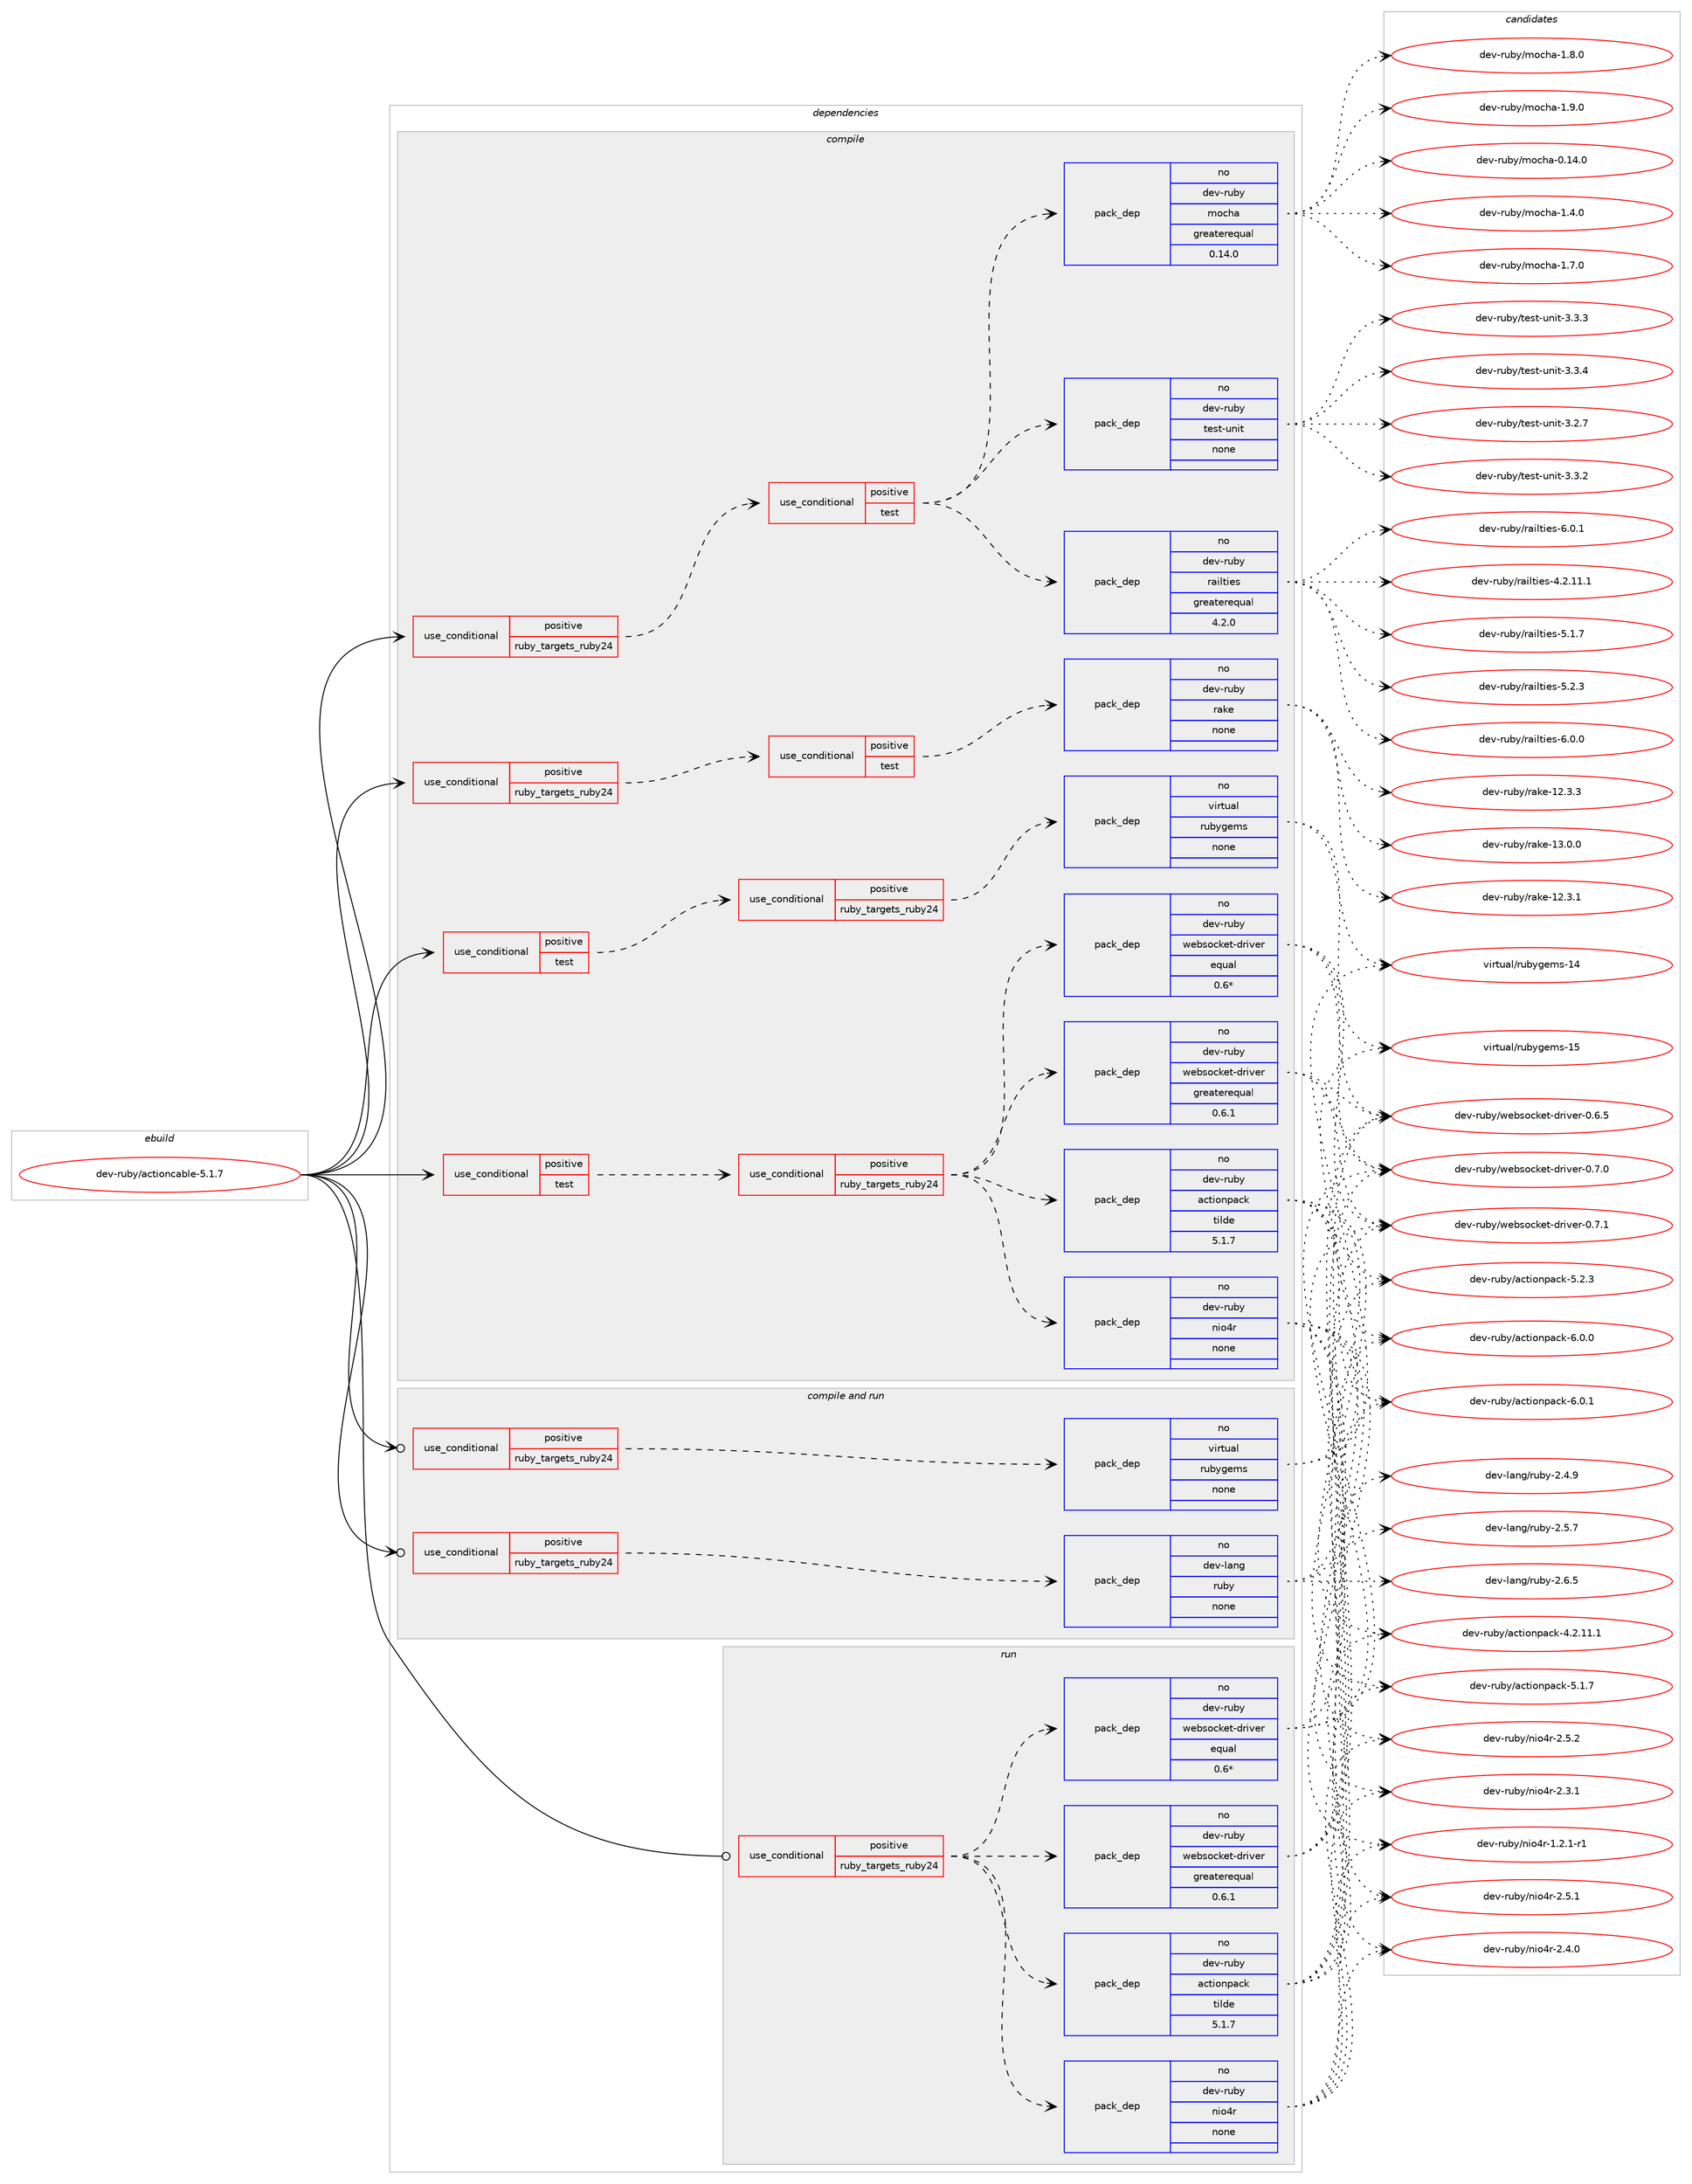 digraph prolog {

# *************
# Graph options
# *************

newrank=true;
concentrate=true;
compound=true;
graph [rankdir=LR,fontname=Helvetica,fontsize=10,ranksep=1.5];#, ranksep=2.5, nodesep=0.2];
edge  [arrowhead=vee];
node  [fontname=Helvetica,fontsize=10];

# **********
# The ebuild
# **********

subgraph cluster_leftcol {
color=gray;
rank=same;
label=<<i>ebuild</i>>;
id [label="dev-ruby/actioncable-5.1.7", color=red, width=4, href="../dev-ruby/actioncable-5.1.7.svg"];
}

# ****************
# The dependencies
# ****************

subgraph cluster_midcol {
color=gray;
label=<<i>dependencies</i>>;
subgraph cluster_compile {
fillcolor="#eeeeee";
style=filled;
label=<<i>compile</i>>;
subgraph cond156799 {
dependency673867 [label=<<TABLE BORDER="0" CELLBORDER="1" CELLSPACING="0" CELLPADDING="4"><TR><TD ROWSPAN="3" CELLPADDING="10">use_conditional</TD></TR><TR><TD>positive</TD></TR><TR><TD>ruby_targets_ruby24</TD></TR></TABLE>>, shape=none, color=red];
subgraph cond156800 {
dependency673868 [label=<<TABLE BORDER="0" CELLBORDER="1" CELLSPACING="0" CELLPADDING="4"><TR><TD ROWSPAN="3" CELLPADDING="10">use_conditional</TD></TR><TR><TD>positive</TD></TR><TR><TD>test</TD></TR></TABLE>>, shape=none, color=red];
subgraph pack505162 {
dependency673869 [label=<<TABLE BORDER="0" CELLBORDER="1" CELLSPACING="0" CELLPADDING="4" WIDTH="220"><TR><TD ROWSPAN="6" CELLPADDING="30">pack_dep</TD></TR><TR><TD WIDTH="110">no</TD></TR><TR><TD>dev-ruby</TD></TR><TR><TD>railties</TD></TR><TR><TD>greaterequal</TD></TR><TR><TD>4.2.0</TD></TR></TABLE>>, shape=none, color=blue];
}
dependency673868:e -> dependency673869:w [weight=20,style="dashed",arrowhead="vee"];
subgraph pack505163 {
dependency673870 [label=<<TABLE BORDER="0" CELLBORDER="1" CELLSPACING="0" CELLPADDING="4" WIDTH="220"><TR><TD ROWSPAN="6" CELLPADDING="30">pack_dep</TD></TR><TR><TD WIDTH="110">no</TD></TR><TR><TD>dev-ruby</TD></TR><TR><TD>test-unit</TD></TR><TR><TD>none</TD></TR><TR><TD></TD></TR></TABLE>>, shape=none, color=blue];
}
dependency673868:e -> dependency673870:w [weight=20,style="dashed",arrowhead="vee"];
subgraph pack505164 {
dependency673871 [label=<<TABLE BORDER="0" CELLBORDER="1" CELLSPACING="0" CELLPADDING="4" WIDTH="220"><TR><TD ROWSPAN="6" CELLPADDING="30">pack_dep</TD></TR><TR><TD WIDTH="110">no</TD></TR><TR><TD>dev-ruby</TD></TR><TR><TD>mocha</TD></TR><TR><TD>greaterequal</TD></TR><TR><TD>0.14.0</TD></TR></TABLE>>, shape=none, color=blue];
}
dependency673868:e -> dependency673871:w [weight=20,style="dashed",arrowhead="vee"];
}
dependency673867:e -> dependency673868:w [weight=20,style="dashed",arrowhead="vee"];
}
id:e -> dependency673867:w [weight=20,style="solid",arrowhead="vee"];
subgraph cond156801 {
dependency673872 [label=<<TABLE BORDER="0" CELLBORDER="1" CELLSPACING="0" CELLPADDING="4"><TR><TD ROWSPAN="3" CELLPADDING="10">use_conditional</TD></TR><TR><TD>positive</TD></TR><TR><TD>ruby_targets_ruby24</TD></TR></TABLE>>, shape=none, color=red];
subgraph cond156802 {
dependency673873 [label=<<TABLE BORDER="0" CELLBORDER="1" CELLSPACING="0" CELLPADDING="4"><TR><TD ROWSPAN="3" CELLPADDING="10">use_conditional</TD></TR><TR><TD>positive</TD></TR><TR><TD>test</TD></TR></TABLE>>, shape=none, color=red];
subgraph pack505165 {
dependency673874 [label=<<TABLE BORDER="0" CELLBORDER="1" CELLSPACING="0" CELLPADDING="4" WIDTH="220"><TR><TD ROWSPAN="6" CELLPADDING="30">pack_dep</TD></TR><TR><TD WIDTH="110">no</TD></TR><TR><TD>dev-ruby</TD></TR><TR><TD>rake</TD></TR><TR><TD>none</TD></TR><TR><TD></TD></TR></TABLE>>, shape=none, color=blue];
}
dependency673873:e -> dependency673874:w [weight=20,style="dashed",arrowhead="vee"];
}
dependency673872:e -> dependency673873:w [weight=20,style="dashed",arrowhead="vee"];
}
id:e -> dependency673872:w [weight=20,style="solid",arrowhead="vee"];
subgraph cond156803 {
dependency673875 [label=<<TABLE BORDER="0" CELLBORDER="1" CELLSPACING="0" CELLPADDING="4"><TR><TD ROWSPAN="3" CELLPADDING="10">use_conditional</TD></TR><TR><TD>positive</TD></TR><TR><TD>test</TD></TR></TABLE>>, shape=none, color=red];
subgraph cond156804 {
dependency673876 [label=<<TABLE BORDER="0" CELLBORDER="1" CELLSPACING="0" CELLPADDING="4"><TR><TD ROWSPAN="3" CELLPADDING="10">use_conditional</TD></TR><TR><TD>positive</TD></TR><TR><TD>ruby_targets_ruby24</TD></TR></TABLE>>, shape=none, color=red];
subgraph pack505166 {
dependency673877 [label=<<TABLE BORDER="0" CELLBORDER="1" CELLSPACING="0" CELLPADDING="4" WIDTH="220"><TR><TD ROWSPAN="6" CELLPADDING="30">pack_dep</TD></TR><TR><TD WIDTH="110">no</TD></TR><TR><TD>dev-ruby</TD></TR><TR><TD>actionpack</TD></TR><TR><TD>tilde</TD></TR><TR><TD>5.1.7</TD></TR></TABLE>>, shape=none, color=blue];
}
dependency673876:e -> dependency673877:w [weight=20,style="dashed",arrowhead="vee"];
subgraph pack505167 {
dependency673878 [label=<<TABLE BORDER="0" CELLBORDER="1" CELLSPACING="0" CELLPADDING="4" WIDTH="220"><TR><TD ROWSPAN="6" CELLPADDING="30">pack_dep</TD></TR><TR><TD WIDTH="110">no</TD></TR><TR><TD>dev-ruby</TD></TR><TR><TD>nio4r</TD></TR><TR><TD>none</TD></TR><TR><TD></TD></TR></TABLE>>, shape=none, color=blue];
}
dependency673876:e -> dependency673878:w [weight=20,style="dashed",arrowhead="vee"];
subgraph pack505168 {
dependency673879 [label=<<TABLE BORDER="0" CELLBORDER="1" CELLSPACING="0" CELLPADDING="4" WIDTH="220"><TR><TD ROWSPAN="6" CELLPADDING="30">pack_dep</TD></TR><TR><TD WIDTH="110">no</TD></TR><TR><TD>dev-ruby</TD></TR><TR><TD>websocket-driver</TD></TR><TR><TD>greaterequal</TD></TR><TR><TD>0.6.1</TD></TR></TABLE>>, shape=none, color=blue];
}
dependency673876:e -> dependency673879:w [weight=20,style="dashed",arrowhead="vee"];
subgraph pack505169 {
dependency673880 [label=<<TABLE BORDER="0" CELLBORDER="1" CELLSPACING="0" CELLPADDING="4" WIDTH="220"><TR><TD ROWSPAN="6" CELLPADDING="30">pack_dep</TD></TR><TR><TD WIDTH="110">no</TD></TR><TR><TD>dev-ruby</TD></TR><TR><TD>websocket-driver</TD></TR><TR><TD>equal</TD></TR><TR><TD>0.6*</TD></TR></TABLE>>, shape=none, color=blue];
}
dependency673876:e -> dependency673880:w [weight=20,style="dashed",arrowhead="vee"];
}
dependency673875:e -> dependency673876:w [weight=20,style="dashed",arrowhead="vee"];
}
id:e -> dependency673875:w [weight=20,style="solid",arrowhead="vee"];
subgraph cond156805 {
dependency673881 [label=<<TABLE BORDER="0" CELLBORDER="1" CELLSPACING="0" CELLPADDING="4"><TR><TD ROWSPAN="3" CELLPADDING="10">use_conditional</TD></TR><TR><TD>positive</TD></TR><TR><TD>test</TD></TR></TABLE>>, shape=none, color=red];
subgraph cond156806 {
dependency673882 [label=<<TABLE BORDER="0" CELLBORDER="1" CELLSPACING="0" CELLPADDING="4"><TR><TD ROWSPAN="3" CELLPADDING="10">use_conditional</TD></TR><TR><TD>positive</TD></TR><TR><TD>ruby_targets_ruby24</TD></TR></TABLE>>, shape=none, color=red];
subgraph pack505170 {
dependency673883 [label=<<TABLE BORDER="0" CELLBORDER="1" CELLSPACING="0" CELLPADDING="4" WIDTH="220"><TR><TD ROWSPAN="6" CELLPADDING="30">pack_dep</TD></TR><TR><TD WIDTH="110">no</TD></TR><TR><TD>virtual</TD></TR><TR><TD>rubygems</TD></TR><TR><TD>none</TD></TR><TR><TD></TD></TR></TABLE>>, shape=none, color=blue];
}
dependency673882:e -> dependency673883:w [weight=20,style="dashed",arrowhead="vee"];
}
dependency673881:e -> dependency673882:w [weight=20,style="dashed",arrowhead="vee"];
}
id:e -> dependency673881:w [weight=20,style="solid",arrowhead="vee"];
}
subgraph cluster_compileandrun {
fillcolor="#eeeeee";
style=filled;
label=<<i>compile and run</i>>;
subgraph cond156807 {
dependency673884 [label=<<TABLE BORDER="0" CELLBORDER="1" CELLSPACING="0" CELLPADDING="4"><TR><TD ROWSPAN="3" CELLPADDING="10">use_conditional</TD></TR><TR><TD>positive</TD></TR><TR><TD>ruby_targets_ruby24</TD></TR></TABLE>>, shape=none, color=red];
subgraph pack505171 {
dependency673885 [label=<<TABLE BORDER="0" CELLBORDER="1" CELLSPACING="0" CELLPADDING="4" WIDTH="220"><TR><TD ROWSPAN="6" CELLPADDING="30">pack_dep</TD></TR><TR><TD WIDTH="110">no</TD></TR><TR><TD>dev-lang</TD></TR><TR><TD>ruby</TD></TR><TR><TD>none</TD></TR><TR><TD></TD></TR></TABLE>>, shape=none, color=blue];
}
dependency673884:e -> dependency673885:w [weight=20,style="dashed",arrowhead="vee"];
}
id:e -> dependency673884:w [weight=20,style="solid",arrowhead="odotvee"];
subgraph cond156808 {
dependency673886 [label=<<TABLE BORDER="0" CELLBORDER="1" CELLSPACING="0" CELLPADDING="4"><TR><TD ROWSPAN="3" CELLPADDING="10">use_conditional</TD></TR><TR><TD>positive</TD></TR><TR><TD>ruby_targets_ruby24</TD></TR></TABLE>>, shape=none, color=red];
subgraph pack505172 {
dependency673887 [label=<<TABLE BORDER="0" CELLBORDER="1" CELLSPACING="0" CELLPADDING="4" WIDTH="220"><TR><TD ROWSPAN="6" CELLPADDING="30">pack_dep</TD></TR><TR><TD WIDTH="110">no</TD></TR><TR><TD>virtual</TD></TR><TR><TD>rubygems</TD></TR><TR><TD>none</TD></TR><TR><TD></TD></TR></TABLE>>, shape=none, color=blue];
}
dependency673886:e -> dependency673887:w [weight=20,style="dashed",arrowhead="vee"];
}
id:e -> dependency673886:w [weight=20,style="solid",arrowhead="odotvee"];
}
subgraph cluster_run {
fillcolor="#eeeeee";
style=filled;
label=<<i>run</i>>;
subgraph cond156809 {
dependency673888 [label=<<TABLE BORDER="0" CELLBORDER="1" CELLSPACING="0" CELLPADDING="4"><TR><TD ROWSPAN="3" CELLPADDING="10">use_conditional</TD></TR><TR><TD>positive</TD></TR><TR><TD>ruby_targets_ruby24</TD></TR></TABLE>>, shape=none, color=red];
subgraph pack505173 {
dependency673889 [label=<<TABLE BORDER="0" CELLBORDER="1" CELLSPACING="0" CELLPADDING="4" WIDTH="220"><TR><TD ROWSPAN="6" CELLPADDING="30">pack_dep</TD></TR><TR><TD WIDTH="110">no</TD></TR><TR><TD>dev-ruby</TD></TR><TR><TD>actionpack</TD></TR><TR><TD>tilde</TD></TR><TR><TD>5.1.7</TD></TR></TABLE>>, shape=none, color=blue];
}
dependency673888:e -> dependency673889:w [weight=20,style="dashed",arrowhead="vee"];
subgraph pack505174 {
dependency673890 [label=<<TABLE BORDER="0" CELLBORDER="1" CELLSPACING="0" CELLPADDING="4" WIDTH="220"><TR><TD ROWSPAN="6" CELLPADDING="30">pack_dep</TD></TR><TR><TD WIDTH="110">no</TD></TR><TR><TD>dev-ruby</TD></TR><TR><TD>nio4r</TD></TR><TR><TD>none</TD></TR><TR><TD></TD></TR></TABLE>>, shape=none, color=blue];
}
dependency673888:e -> dependency673890:w [weight=20,style="dashed",arrowhead="vee"];
subgraph pack505175 {
dependency673891 [label=<<TABLE BORDER="0" CELLBORDER="1" CELLSPACING="0" CELLPADDING="4" WIDTH="220"><TR><TD ROWSPAN="6" CELLPADDING="30">pack_dep</TD></TR><TR><TD WIDTH="110">no</TD></TR><TR><TD>dev-ruby</TD></TR><TR><TD>websocket-driver</TD></TR><TR><TD>greaterequal</TD></TR><TR><TD>0.6.1</TD></TR></TABLE>>, shape=none, color=blue];
}
dependency673888:e -> dependency673891:w [weight=20,style="dashed",arrowhead="vee"];
subgraph pack505176 {
dependency673892 [label=<<TABLE BORDER="0" CELLBORDER="1" CELLSPACING="0" CELLPADDING="4" WIDTH="220"><TR><TD ROWSPAN="6" CELLPADDING="30">pack_dep</TD></TR><TR><TD WIDTH="110">no</TD></TR><TR><TD>dev-ruby</TD></TR><TR><TD>websocket-driver</TD></TR><TR><TD>equal</TD></TR><TR><TD>0.6*</TD></TR></TABLE>>, shape=none, color=blue];
}
dependency673888:e -> dependency673892:w [weight=20,style="dashed",arrowhead="vee"];
}
id:e -> dependency673888:w [weight=20,style="solid",arrowhead="odot"];
}
}

# **************
# The candidates
# **************

subgraph cluster_choices {
rank=same;
color=gray;
label=<<i>candidates</i>>;

subgraph choice505162 {
color=black;
nodesep=1;
choice10010111845114117981214711497105108116105101115455246504649494649 [label="dev-ruby/railties-4.2.11.1", color=red, width=4,href="../dev-ruby/railties-4.2.11.1.svg"];
choice10010111845114117981214711497105108116105101115455346494655 [label="dev-ruby/railties-5.1.7", color=red, width=4,href="../dev-ruby/railties-5.1.7.svg"];
choice10010111845114117981214711497105108116105101115455346504651 [label="dev-ruby/railties-5.2.3", color=red, width=4,href="../dev-ruby/railties-5.2.3.svg"];
choice10010111845114117981214711497105108116105101115455446484648 [label="dev-ruby/railties-6.0.0", color=red, width=4,href="../dev-ruby/railties-6.0.0.svg"];
choice10010111845114117981214711497105108116105101115455446484649 [label="dev-ruby/railties-6.0.1", color=red, width=4,href="../dev-ruby/railties-6.0.1.svg"];
dependency673869:e -> choice10010111845114117981214711497105108116105101115455246504649494649:w [style=dotted,weight="100"];
dependency673869:e -> choice10010111845114117981214711497105108116105101115455346494655:w [style=dotted,weight="100"];
dependency673869:e -> choice10010111845114117981214711497105108116105101115455346504651:w [style=dotted,weight="100"];
dependency673869:e -> choice10010111845114117981214711497105108116105101115455446484648:w [style=dotted,weight="100"];
dependency673869:e -> choice10010111845114117981214711497105108116105101115455446484649:w [style=dotted,weight="100"];
}
subgraph choice505163 {
color=black;
nodesep=1;
choice10010111845114117981214711610111511645117110105116455146504655 [label="dev-ruby/test-unit-3.2.7", color=red, width=4,href="../dev-ruby/test-unit-3.2.7.svg"];
choice10010111845114117981214711610111511645117110105116455146514650 [label="dev-ruby/test-unit-3.3.2", color=red, width=4,href="../dev-ruby/test-unit-3.3.2.svg"];
choice10010111845114117981214711610111511645117110105116455146514651 [label="dev-ruby/test-unit-3.3.3", color=red, width=4,href="../dev-ruby/test-unit-3.3.3.svg"];
choice10010111845114117981214711610111511645117110105116455146514652 [label="dev-ruby/test-unit-3.3.4", color=red, width=4,href="../dev-ruby/test-unit-3.3.4.svg"];
dependency673870:e -> choice10010111845114117981214711610111511645117110105116455146504655:w [style=dotted,weight="100"];
dependency673870:e -> choice10010111845114117981214711610111511645117110105116455146514650:w [style=dotted,weight="100"];
dependency673870:e -> choice10010111845114117981214711610111511645117110105116455146514651:w [style=dotted,weight="100"];
dependency673870:e -> choice10010111845114117981214711610111511645117110105116455146514652:w [style=dotted,weight="100"];
}
subgraph choice505164 {
color=black;
nodesep=1;
choice100101118451141179812147109111991049745484649524648 [label="dev-ruby/mocha-0.14.0", color=red, width=4,href="../dev-ruby/mocha-0.14.0.svg"];
choice1001011184511411798121471091119910497454946524648 [label="dev-ruby/mocha-1.4.0", color=red, width=4,href="../dev-ruby/mocha-1.4.0.svg"];
choice1001011184511411798121471091119910497454946554648 [label="dev-ruby/mocha-1.7.0", color=red, width=4,href="../dev-ruby/mocha-1.7.0.svg"];
choice1001011184511411798121471091119910497454946564648 [label="dev-ruby/mocha-1.8.0", color=red, width=4,href="../dev-ruby/mocha-1.8.0.svg"];
choice1001011184511411798121471091119910497454946574648 [label="dev-ruby/mocha-1.9.0", color=red, width=4,href="../dev-ruby/mocha-1.9.0.svg"];
dependency673871:e -> choice100101118451141179812147109111991049745484649524648:w [style=dotted,weight="100"];
dependency673871:e -> choice1001011184511411798121471091119910497454946524648:w [style=dotted,weight="100"];
dependency673871:e -> choice1001011184511411798121471091119910497454946554648:w [style=dotted,weight="100"];
dependency673871:e -> choice1001011184511411798121471091119910497454946564648:w [style=dotted,weight="100"];
dependency673871:e -> choice1001011184511411798121471091119910497454946574648:w [style=dotted,weight="100"];
}
subgraph choice505165 {
color=black;
nodesep=1;
choice1001011184511411798121471149710710145495046514649 [label="dev-ruby/rake-12.3.1", color=red, width=4,href="../dev-ruby/rake-12.3.1.svg"];
choice1001011184511411798121471149710710145495046514651 [label="dev-ruby/rake-12.3.3", color=red, width=4,href="../dev-ruby/rake-12.3.3.svg"];
choice1001011184511411798121471149710710145495146484648 [label="dev-ruby/rake-13.0.0", color=red, width=4,href="../dev-ruby/rake-13.0.0.svg"];
dependency673874:e -> choice1001011184511411798121471149710710145495046514649:w [style=dotted,weight="100"];
dependency673874:e -> choice1001011184511411798121471149710710145495046514651:w [style=dotted,weight="100"];
dependency673874:e -> choice1001011184511411798121471149710710145495146484648:w [style=dotted,weight="100"];
}
subgraph choice505166 {
color=black;
nodesep=1;
choice10010111845114117981214797991161051111101129799107455246504649494649 [label="dev-ruby/actionpack-4.2.11.1", color=red, width=4,href="../dev-ruby/actionpack-4.2.11.1.svg"];
choice10010111845114117981214797991161051111101129799107455346494655 [label="dev-ruby/actionpack-5.1.7", color=red, width=4,href="../dev-ruby/actionpack-5.1.7.svg"];
choice10010111845114117981214797991161051111101129799107455346504651 [label="dev-ruby/actionpack-5.2.3", color=red, width=4,href="../dev-ruby/actionpack-5.2.3.svg"];
choice10010111845114117981214797991161051111101129799107455446484648 [label="dev-ruby/actionpack-6.0.0", color=red, width=4,href="../dev-ruby/actionpack-6.0.0.svg"];
choice10010111845114117981214797991161051111101129799107455446484649 [label="dev-ruby/actionpack-6.0.1", color=red, width=4,href="../dev-ruby/actionpack-6.0.1.svg"];
dependency673877:e -> choice10010111845114117981214797991161051111101129799107455246504649494649:w [style=dotted,weight="100"];
dependency673877:e -> choice10010111845114117981214797991161051111101129799107455346494655:w [style=dotted,weight="100"];
dependency673877:e -> choice10010111845114117981214797991161051111101129799107455346504651:w [style=dotted,weight="100"];
dependency673877:e -> choice10010111845114117981214797991161051111101129799107455446484648:w [style=dotted,weight="100"];
dependency673877:e -> choice10010111845114117981214797991161051111101129799107455446484649:w [style=dotted,weight="100"];
}
subgraph choice505167 {
color=black;
nodesep=1;
choice100101118451141179812147110105111521144549465046494511449 [label="dev-ruby/nio4r-1.2.1-r1", color=red, width=4,href="../dev-ruby/nio4r-1.2.1-r1.svg"];
choice10010111845114117981214711010511152114455046514649 [label="dev-ruby/nio4r-2.3.1", color=red, width=4,href="../dev-ruby/nio4r-2.3.1.svg"];
choice10010111845114117981214711010511152114455046524648 [label="dev-ruby/nio4r-2.4.0", color=red, width=4,href="../dev-ruby/nio4r-2.4.0.svg"];
choice10010111845114117981214711010511152114455046534649 [label="dev-ruby/nio4r-2.5.1", color=red, width=4,href="../dev-ruby/nio4r-2.5.1.svg"];
choice10010111845114117981214711010511152114455046534650 [label="dev-ruby/nio4r-2.5.2", color=red, width=4,href="../dev-ruby/nio4r-2.5.2.svg"];
dependency673878:e -> choice100101118451141179812147110105111521144549465046494511449:w [style=dotted,weight="100"];
dependency673878:e -> choice10010111845114117981214711010511152114455046514649:w [style=dotted,weight="100"];
dependency673878:e -> choice10010111845114117981214711010511152114455046524648:w [style=dotted,weight="100"];
dependency673878:e -> choice10010111845114117981214711010511152114455046534649:w [style=dotted,weight="100"];
dependency673878:e -> choice10010111845114117981214711010511152114455046534650:w [style=dotted,weight="100"];
}
subgraph choice505168 {
color=black;
nodesep=1;
choice100101118451141179812147119101981151119910710111645100114105118101114454846544653 [label="dev-ruby/websocket-driver-0.6.5", color=red, width=4,href="../dev-ruby/websocket-driver-0.6.5.svg"];
choice100101118451141179812147119101981151119910710111645100114105118101114454846554648 [label="dev-ruby/websocket-driver-0.7.0", color=red, width=4,href="../dev-ruby/websocket-driver-0.7.0.svg"];
choice100101118451141179812147119101981151119910710111645100114105118101114454846554649 [label="dev-ruby/websocket-driver-0.7.1", color=red, width=4,href="../dev-ruby/websocket-driver-0.7.1.svg"];
dependency673879:e -> choice100101118451141179812147119101981151119910710111645100114105118101114454846544653:w [style=dotted,weight="100"];
dependency673879:e -> choice100101118451141179812147119101981151119910710111645100114105118101114454846554648:w [style=dotted,weight="100"];
dependency673879:e -> choice100101118451141179812147119101981151119910710111645100114105118101114454846554649:w [style=dotted,weight="100"];
}
subgraph choice505169 {
color=black;
nodesep=1;
choice100101118451141179812147119101981151119910710111645100114105118101114454846544653 [label="dev-ruby/websocket-driver-0.6.5", color=red, width=4,href="../dev-ruby/websocket-driver-0.6.5.svg"];
choice100101118451141179812147119101981151119910710111645100114105118101114454846554648 [label="dev-ruby/websocket-driver-0.7.0", color=red, width=4,href="../dev-ruby/websocket-driver-0.7.0.svg"];
choice100101118451141179812147119101981151119910710111645100114105118101114454846554649 [label="dev-ruby/websocket-driver-0.7.1", color=red, width=4,href="../dev-ruby/websocket-driver-0.7.1.svg"];
dependency673880:e -> choice100101118451141179812147119101981151119910710111645100114105118101114454846544653:w [style=dotted,weight="100"];
dependency673880:e -> choice100101118451141179812147119101981151119910710111645100114105118101114454846554648:w [style=dotted,weight="100"];
dependency673880:e -> choice100101118451141179812147119101981151119910710111645100114105118101114454846554649:w [style=dotted,weight="100"];
}
subgraph choice505170 {
color=black;
nodesep=1;
choice118105114116117971084711411798121103101109115454952 [label="virtual/rubygems-14", color=red, width=4,href="../virtual/rubygems-14.svg"];
choice118105114116117971084711411798121103101109115454953 [label="virtual/rubygems-15", color=red, width=4,href="../virtual/rubygems-15.svg"];
dependency673883:e -> choice118105114116117971084711411798121103101109115454952:w [style=dotted,weight="100"];
dependency673883:e -> choice118105114116117971084711411798121103101109115454953:w [style=dotted,weight="100"];
}
subgraph choice505171 {
color=black;
nodesep=1;
choice10010111845108971101034711411798121455046524657 [label="dev-lang/ruby-2.4.9", color=red, width=4,href="../dev-lang/ruby-2.4.9.svg"];
choice10010111845108971101034711411798121455046534655 [label="dev-lang/ruby-2.5.7", color=red, width=4,href="../dev-lang/ruby-2.5.7.svg"];
choice10010111845108971101034711411798121455046544653 [label="dev-lang/ruby-2.6.5", color=red, width=4,href="../dev-lang/ruby-2.6.5.svg"];
dependency673885:e -> choice10010111845108971101034711411798121455046524657:w [style=dotted,weight="100"];
dependency673885:e -> choice10010111845108971101034711411798121455046534655:w [style=dotted,weight="100"];
dependency673885:e -> choice10010111845108971101034711411798121455046544653:w [style=dotted,weight="100"];
}
subgraph choice505172 {
color=black;
nodesep=1;
choice118105114116117971084711411798121103101109115454952 [label="virtual/rubygems-14", color=red, width=4,href="../virtual/rubygems-14.svg"];
choice118105114116117971084711411798121103101109115454953 [label="virtual/rubygems-15", color=red, width=4,href="../virtual/rubygems-15.svg"];
dependency673887:e -> choice118105114116117971084711411798121103101109115454952:w [style=dotted,weight="100"];
dependency673887:e -> choice118105114116117971084711411798121103101109115454953:w [style=dotted,weight="100"];
}
subgraph choice505173 {
color=black;
nodesep=1;
choice10010111845114117981214797991161051111101129799107455246504649494649 [label="dev-ruby/actionpack-4.2.11.1", color=red, width=4,href="../dev-ruby/actionpack-4.2.11.1.svg"];
choice10010111845114117981214797991161051111101129799107455346494655 [label="dev-ruby/actionpack-5.1.7", color=red, width=4,href="../dev-ruby/actionpack-5.1.7.svg"];
choice10010111845114117981214797991161051111101129799107455346504651 [label="dev-ruby/actionpack-5.2.3", color=red, width=4,href="../dev-ruby/actionpack-5.2.3.svg"];
choice10010111845114117981214797991161051111101129799107455446484648 [label="dev-ruby/actionpack-6.0.0", color=red, width=4,href="../dev-ruby/actionpack-6.0.0.svg"];
choice10010111845114117981214797991161051111101129799107455446484649 [label="dev-ruby/actionpack-6.0.1", color=red, width=4,href="../dev-ruby/actionpack-6.0.1.svg"];
dependency673889:e -> choice10010111845114117981214797991161051111101129799107455246504649494649:w [style=dotted,weight="100"];
dependency673889:e -> choice10010111845114117981214797991161051111101129799107455346494655:w [style=dotted,weight="100"];
dependency673889:e -> choice10010111845114117981214797991161051111101129799107455346504651:w [style=dotted,weight="100"];
dependency673889:e -> choice10010111845114117981214797991161051111101129799107455446484648:w [style=dotted,weight="100"];
dependency673889:e -> choice10010111845114117981214797991161051111101129799107455446484649:w [style=dotted,weight="100"];
}
subgraph choice505174 {
color=black;
nodesep=1;
choice100101118451141179812147110105111521144549465046494511449 [label="dev-ruby/nio4r-1.2.1-r1", color=red, width=4,href="../dev-ruby/nio4r-1.2.1-r1.svg"];
choice10010111845114117981214711010511152114455046514649 [label="dev-ruby/nio4r-2.3.1", color=red, width=4,href="../dev-ruby/nio4r-2.3.1.svg"];
choice10010111845114117981214711010511152114455046524648 [label="dev-ruby/nio4r-2.4.0", color=red, width=4,href="../dev-ruby/nio4r-2.4.0.svg"];
choice10010111845114117981214711010511152114455046534649 [label="dev-ruby/nio4r-2.5.1", color=red, width=4,href="../dev-ruby/nio4r-2.5.1.svg"];
choice10010111845114117981214711010511152114455046534650 [label="dev-ruby/nio4r-2.5.2", color=red, width=4,href="../dev-ruby/nio4r-2.5.2.svg"];
dependency673890:e -> choice100101118451141179812147110105111521144549465046494511449:w [style=dotted,weight="100"];
dependency673890:e -> choice10010111845114117981214711010511152114455046514649:w [style=dotted,weight="100"];
dependency673890:e -> choice10010111845114117981214711010511152114455046524648:w [style=dotted,weight="100"];
dependency673890:e -> choice10010111845114117981214711010511152114455046534649:w [style=dotted,weight="100"];
dependency673890:e -> choice10010111845114117981214711010511152114455046534650:w [style=dotted,weight="100"];
}
subgraph choice505175 {
color=black;
nodesep=1;
choice100101118451141179812147119101981151119910710111645100114105118101114454846544653 [label="dev-ruby/websocket-driver-0.6.5", color=red, width=4,href="../dev-ruby/websocket-driver-0.6.5.svg"];
choice100101118451141179812147119101981151119910710111645100114105118101114454846554648 [label="dev-ruby/websocket-driver-0.7.0", color=red, width=4,href="../dev-ruby/websocket-driver-0.7.0.svg"];
choice100101118451141179812147119101981151119910710111645100114105118101114454846554649 [label="dev-ruby/websocket-driver-0.7.1", color=red, width=4,href="../dev-ruby/websocket-driver-0.7.1.svg"];
dependency673891:e -> choice100101118451141179812147119101981151119910710111645100114105118101114454846544653:w [style=dotted,weight="100"];
dependency673891:e -> choice100101118451141179812147119101981151119910710111645100114105118101114454846554648:w [style=dotted,weight="100"];
dependency673891:e -> choice100101118451141179812147119101981151119910710111645100114105118101114454846554649:w [style=dotted,weight="100"];
}
subgraph choice505176 {
color=black;
nodesep=1;
choice100101118451141179812147119101981151119910710111645100114105118101114454846544653 [label="dev-ruby/websocket-driver-0.6.5", color=red, width=4,href="../dev-ruby/websocket-driver-0.6.5.svg"];
choice100101118451141179812147119101981151119910710111645100114105118101114454846554648 [label="dev-ruby/websocket-driver-0.7.0", color=red, width=4,href="../dev-ruby/websocket-driver-0.7.0.svg"];
choice100101118451141179812147119101981151119910710111645100114105118101114454846554649 [label="dev-ruby/websocket-driver-0.7.1", color=red, width=4,href="../dev-ruby/websocket-driver-0.7.1.svg"];
dependency673892:e -> choice100101118451141179812147119101981151119910710111645100114105118101114454846544653:w [style=dotted,weight="100"];
dependency673892:e -> choice100101118451141179812147119101981151119910710111645100114105118101114454846554648:w [style=dotted,weight="100"];
dependency673892:e -> choice100101118451141179812147119101981151119910710111645100114105118101114454846554649:w [style=dotted,weight="100"];
}
}

}
